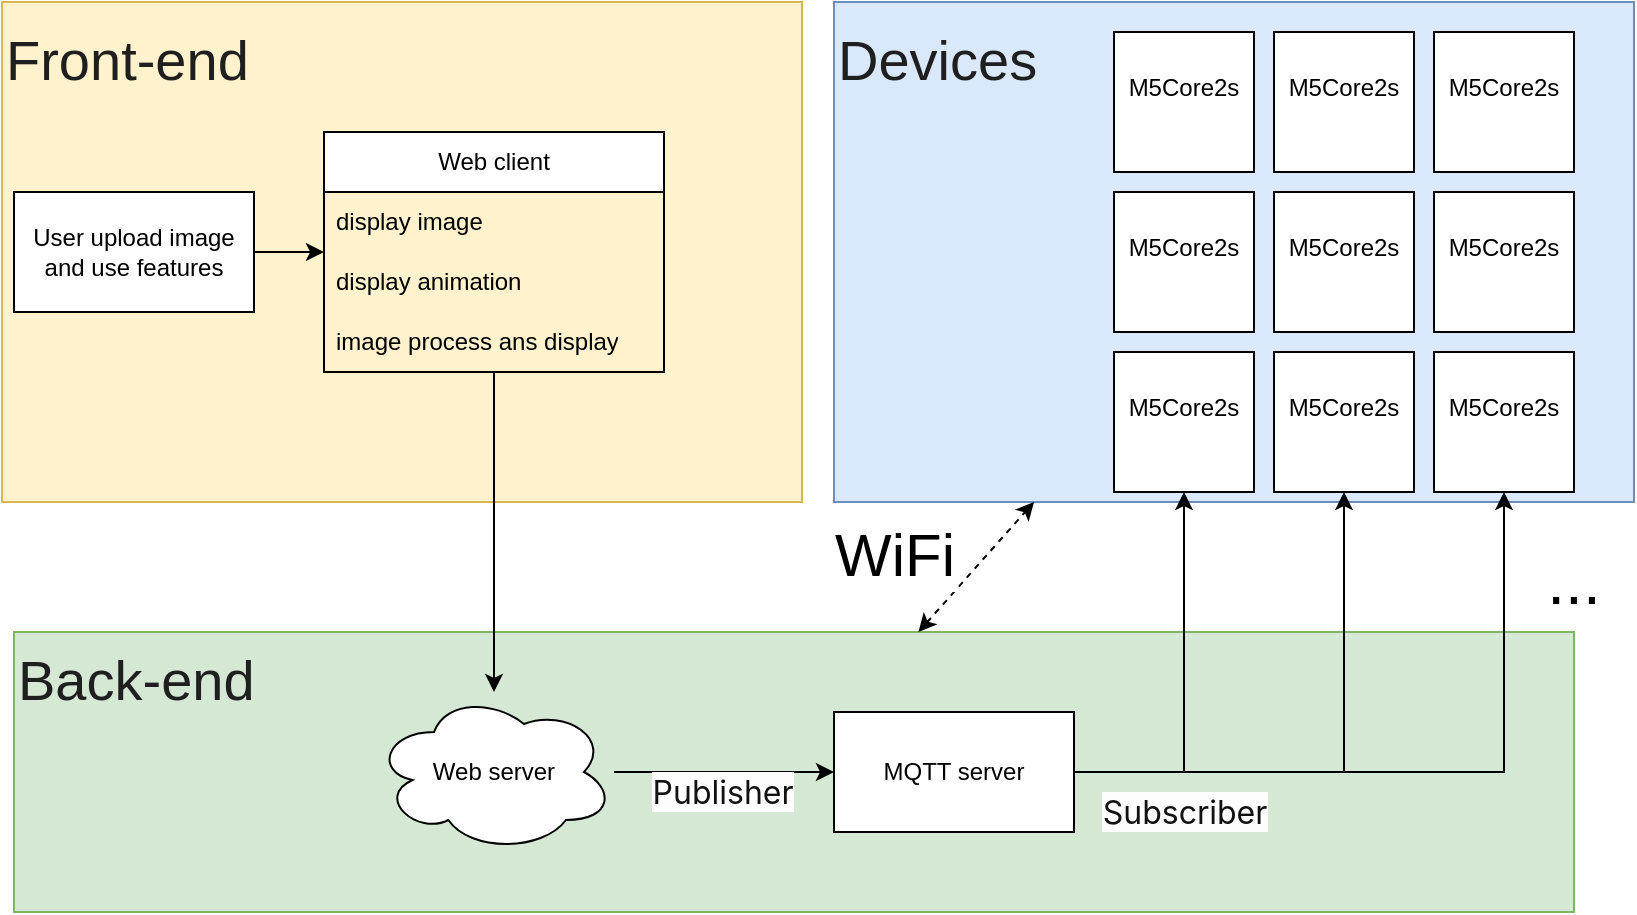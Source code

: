 <mxfile version="24.3.1" type="github">
  <diagram id="prtHgNgQTEPvFCAcTncT" name="Page-1">
    <mxGraphModel dx="794" dy="458" grid="1" gridSize="10" guides="1" tooltips="1" connect="1" arrows="1" fold="1" page="1" pageScale="1" pageWidth="827" pageHeight="1169" math="0" shadow="0">
      <root>
        <mxCell id="0" />
        <mxCell id="1" parent="0" />
        <mxCell id="ECZS6urQ88kVA5Ex51Vr-15" value="&lt;span style=&quot;color: rgb(31, 31, 31); font-family: &amp;quot;Google Sans&amp;quot;, arial, sans-serif-medium, sans-serif; font-size: 28px;&quot;&gt;Devices&lt;/span&gt;&lt;br&gt;&lt;div&gt;&lt;font style=&quot;font-size: 32px;&quot;&gt;&lt;br&gt;&lt;/font&gt;&lt;/div&gt;&lt;div&gt;&lt;font style=&quot;font-size: 32px;&quot;&gt;&lt;br&gt;&lt;/font&gt;&lt;/div&gt;&lt;div&gt;&lt;font style=&quot;font-size: 32px;&quot;&gt;&lt;br&gt;&lt;/font&gt;&lt;/div&gt;&lt;div&gt;&lt;font style=&quot;font-size: 32px;&quot;&gt;&lt;br&gt;&lt;/font&gt;&lt;/div&gt;&lt;div&gt;&lt;font style=&quot;font-size: 32px;&quot;&gt;&lt;br&gt;&lt;/font&gt;&lt;/div&gt;" style="rounded=0;whiteSpace=wrap;html=1;fillColor=#dae8fc;strokeColor=#6c8ebf;align=left;" vertex="1" parent="1">
          <mxGeometry x="430" y="15" width="400" height="250" as="geometry" />
        </mxCell>
        <mxCell id="ECZS6urQ88kVA5Ex51Vr-16" value="&lt;span style=&quot;color: rgb(31, 31, 31); font-family: &amp;quot;Google Sans&amp;quot;, arial, sans-serif-medium, sans-serif; font-size: 28px;&quot;&gt;Back-end&lt;/span&gt;&lt;br&gt;&lt;div&gt;&lt;br&gt;&lt;/div&gt;&lt;div&gt;&lt;font style=&quot;font-size: 32px;&quot;&gt;&lt;br&gt;&lt;/font&gt;&lt;/div&gt;&lt;div&gt;&lt;font style=&quot;font-size: 32px;&quot;&gt;&lt;br&gt;&lt;/font&gt;&lt;/div&gt;" style="rounded=0;whiteSpace=wrap;html=1;fillColor=#d5e8d4;strokeColor=#82b366;align=left;" vertex="1" parent="1">
          <mxGeometry x="20" y="330" width="780" height="140" as="geometry" />
        </mxCell>
        <mxCell id="ECZS6urQ88kVA5Ex51Vr-14" value="&lt;span style=&quot;color: rgb(31, 31, 31); font-family: &amp;quot;Google Sans&amp;quot;, arial, sans-serif-medium, sans-serif; font-size: 28px;&quot;&gt;Front-end&lt;/span&gt;&lt;br&gt;&lt;div&gt;&lt;font style=&quot;font-size: 32px;&quot;&gt;&lt;br&gt;&lt;/font&gt;&lt;/div&gt;&lt;div&gt;&lt;font style=&quot;font-size: 32px;&quot;&gt;&lt;br&gt;&lt;/font&gt;&lt;/div&gt;&lt;div&gt;&lt;font style=&quot;font-size: 32px;&quot;&gt;&lt;br&gt;&lt;/font&gt;&lt;/div&gt;&lt;div&gt;&lt;font style=&quot;font-size: 32px;&quot;&gt;&lt;br&gt;&lt;/font&gt;&lt;/div&gt;&lt;div&gt;&lt;font style=&quot;font-size: 32px;&quot;&gt;&lt;br&gt;&lt;/font&gt;&lt;/div&gt;" style="rounded=0;whiteSpace=wrap;html=1;fillColor=#fff2cc;strokeColor=#d6b656;align=left;" vertex="1" parent="1">
          <mxGeometry x="14" y="15" width="400" height="250" as="geometry" />
        </mxCell>
        <mxCell id="ECZS6urQ88kVA5Ex51Vr-11" value="" style="edgeStyle=orthogonalEdgeStyle;rounded=0;orthogonalLoop=1;jettySize=auto;html=1;" edge="1" parent="1" source="ECZS6urQ88kVA5Ex51Vr-1" target="ECZS6urQ88kVA5Ex51Vr-10">
          <mxGeometry relative="1" as="geometry" />
        </mxCell>
        <mxCell id="ECZS6urQ88kVA5Ex51Vr-12" value="&lt;span style=&quot;color: rgb(17, 17, 17); font-family: -apple-system, BlinkMacSystemFont, &amp;quot;Segoe UI&amp;quot;, Roboto, Helvetica, Arial, sans-serif, &amp;quot;Apple Color Emoji&amp;quot;, &amp;quot;Segoe UI Emoji&amp;quot;, &amp;quot;Segoe UI Symbol&amp;quot;; font-size: 16px; text-align: start; text-wrap: wrap; background-color: rgb(253, 253, 253);&quot;&gt;Publisher&lt;/span&gt;" style="edgeLabel;html=1;align=center;verticalAlign=middle;resizable=0;points=[];" vertex="1" connectable="0" parent="ECZS6urQ88kVA5Ex51Vr-11">
          <mxGeometry x="-0.21" y="-3" relative="1" as="geometry">
            <mxPoint x="10" y="7" as="offset" />
          </mxGeometry>
        </mxCell>
        <mxCell id="ECZS6urQ88kVA5Ex51Vr-1" value="Web server" style="ellipse;shape=cloud;whiteSpace=wrap;html=1;" vertex="1" parent="1">
          <mxGeometry x="200" y="360" width="120" height="80" as="geometry" />
        </mxCell>
        <mxCell id="ECZS6urQ88kVA5Ex51Vr-3" style="edgeStyle=orthogonalEdgeStyle;rounded=0;orthogonalLoop=1;jettySize=auto;html=1;" edge="1" parent="1" source="ECZS6urQ88kVA5Ex51Vr-6" target="ECZS6urQ88kVA5Ex51Vr-1">
          <mxGeometry relative="1" as="geometry">
            <mxPoint x="250" y="170" as="sourcePoint" />
          </mxGeometry>
        </mxCell>
        <mxCell id="ECZS6urQ88kVA5Ex51Vr-5" style="edgeStyle=orthogonalEdgeStyle;rounded=0;orthogonalLoop=1;jettySize=auto;html=1;exitX=1;exitY=0.5;exitDx=0;exitDy=0;" edge="1" parent="1" source="ECZS6urQ88kVA5Ex51Vr-4" target="ECZS6urQ88kVA5Ex51Vr-6">
          <mxGeometry relative="1" as="geometry">
            <mxPoint x="170" y="170" as="targetPoint" />
          </mxGeometry>
        </mxCell>
        <mxCell id="ECZS6urQ88kVA5Ex51Vr-4" value="User upload image and&amp;nbsp;use features" style="rounded=0;whiteSpace=wrap;html=1;" vertex="1" parent="1">
          <mxGeometry x="20" y="110" width="120" height="60" as="geometry" />
        </mxCell>
        <mxCell id="ECZS6urQ88kVA5Ex51Vr-6" value="Web client" style="swimlane;fontStyle=0;childLayout=stackLayout;horizontal=1;startSize=30;horizontalStack=0;resizeParent=1;resizeParentMax=0;resizeLast=0;collapsible=1;marginBottom=0;whiteSpace=wrap;html=1;" vertex="1" parent="1">
          <mxGeometry x="175" y="80" width="170" height="120" as="geometry">
            <mxRectangle x="180" y="80" width="100" height="30" as="alternateBounds" />
          </mxGeometry>
        </mxCell>
        <mxCell id="ECZS6urQ88kVA5Ex51Vr-7" value="display image" style="text;strokeColor=none;fillColor=none;align=left;verticalAlign=middle;spacingLeft=4;spacingRight=4;overflow=hidden;points=[[0,0.5],[1,0.5]];portConstraint=eastwest;rotatable=0;whiteSpace=wrap;html=1;" vertex="1" parent="ECZS6urQ88kVA5Ex51Vr-6">
          <mxGeometry y="30" width="170" height="30" as="geometry" />
        </mxCell>
        <mxCell id="ECZS6urQ88kVA5Ex51Vr-8" value="display animation" style="text;strokeColor=none;fillColor=none;align=left;verticalAlign=middle;spacingLeft=4;spacingRight=4;overflow=hidden;points=[[0,0.5],[1,0.5]];portConstraint=eastwest;rotatable=0;whiteSpace=wrap;html=1;" vertex="1" parent="ECZS6urQ88kVA5Ex51Vr-6">
          <mxGeometry y="60" width="170" height="30" as="geometry" />
        </mxCell>
        <mxCell id="ECZS6urQ88kVA5Ex51Vr-9" value="image process ans display" style="text;strokeColor=none;fillColor=none;align=left;verticalAlign=middle;spacingLeft=4;spacingRight=4;overflow=hidden;points=[[0,0.5],[1,0.5]];portConstraint=eastwest;rotatable=0;whiteSpace=wrap;html=1;" vertex="1" parent="ECZS6urQ88kVA5Ex51Vr-6">
          <mxGeometry y="90" width="170" height="30" as="geometry" />
        </mxCell>
        <mxCell id="ECZS6urQ88kVA5Ex51Vr-28" style="edgeStyle=orthogonalEdgeStyle;rounded=0;orthogonalLoop=1;jettySize=auto;html=1;" edge="1" parent="1" source="ECZS6urQ88kVA5Ex51Vr-10" target="ECZS6urQ88kVA5Ex51Vr-22">
          <mxGeometry relative="1" as="geometry" />
        </mxCell>
        <mxCell id="ECZS6urQ88kVA5Ex51Vr-29" style="edgeStyle=orthogonalEdgeStyle;rounded=0;orthogonalLoop=1;jettySize=auto;html=1;" edge="1" parent="1" source="ECZS6urQ88kVA5Ex51Vr-10" target="ECZS6urQ88kVA5Ex51Vr-25">
          <mxGeometry relative="1" as="geometry" />
        </mxCell>
        <mxCell id="ECZS6urQ88kVA5Ex51Vr-10" value="MQTT server" style="rounded=0;whiteSpace=wrap;html=1;" vertex="1" parent="1">
          <mxGeometry x="430" y="370" width="120" height="60" as="geometry" />
        </mxCell>
        <mxCell id="ECZS6urQ88kVA5Ex51Vr-17" value="&lt;span class=&quot;fontstyle0&quot;&gt;M5Core2s&lt;/span&gt; &lt;div&gt;&lt;br/&gt;&lt;/div&gt;" style="rounded=0;whiteSpace=wrap;html=1;" vertex="1" parent="1">
          <mxGeometry x="570" y="30" width="70" height="70" as="geometry" />
        </mxCell>
        <mxCell id="ECZS6urQ88kVA5Ex51Vr-18" value="&lt;span class=&quot;fontstyle0&quot;&gt;M5Core2s&lt;/span&gt; &lt;div&gt;&lt;br/&gt;&lt;/div&gt;" style="rounded=0;whiteSpace=wrap;html=1;" vertex="1" parent="1">
          <mxGeometry x="570" y="110" width="70" height="70" as="geometry" />
        </mxCell>
        <mxCell id="ECZS6urQ88kVA5Ex51Vr-26" style="edgeStyle=orthogonalEdgeStyle;rounded=0;orthogonalLoop=1;jettySize=auto;html=1;" edge="1" parent="1" source="ECZS6urQ88kVA5Ex51Vr-10" target="ECZS6urQ88kVA5Ex51Vr-19">
          <mxGeometry relative="1" as="geometry" />
        </mxCell>
        <mxCell id="ECZS6urQ88kVA5Ex51Vr-27" value="&lt;span style=&quot;color: rgb(17, 17, 17); font-family: -apple-system, BlinkMacSystemFont, &amp;quot;Segoe UI&amp;quot;, Roboto, Helvetica, Arial, sans-serif, &amp;quot;Apple Color Emoji&amp;quot;, &amp;quot;Segoe UI Emoji&amp;quot;, &amp;quot;Segoe UI Symbol&amp;quot;; font-size: 16px; text-align: start; text-wrap: wrap; background-color: rgb(253, 253, 253);&quot;&gt;Subscriber&lt;/span&gt;" style="edgeLabel;html=1;align=center;verticalAlign=middle;resizable=0;points=[];" vertex="1" connectable="0" parent="ECZS6urQ88kVA5Ex51Vr-26">
          <mxGeometry x="-0.057" y="-1" relative="1" as="geometry">
            <mxPoint x="-1" y="57" as="offset" />
          </mxGeometry>
        </mxCell>
        <mxCell id="ECZS6urQ88kVA5Ex51Vr-19" value="&lt;span class=&quot;fontstyle0&quot;&gt;M5Core2s&lt;/span&gt; &lt;div&gt;&lt;br/&gt;&lt;/div&gt;" style="rounded=0;whiteSpace=wrap;html=1;" vertex="1" parent="1">
          <mxGeometry x="570" y="190" width="70" height="70" as="geometry" />
        </mxCell>
        <mxCell id="ECZS6urQ88kVA5Ex51Vr-20" value="&lt;span class=&quot;fontstyle0&quot;&gt;M5Core2s&lt;/span&gt; &lt;div&gt;&lt;br/&gt;&lt;/div&gt;" style="rounded=0;whiteSpace=wrap;html=1;" vertex="1" parent="1">
          <mxGeometry x="650" y="30" width="70" height="70" as="geometry" />
        </mxCell>
        <mxCell id="ECZS6urQ88kVA5Ex51Vr-21" value="&lt;span class=&quot;fontstyle0&quot;&gt;M5Core2s&lt;/span&gt; &lt;div&gt;&lt;br/&gt;&lt;/div&gt;" style="rounded=0;whiteSpace=wrap;html=1;" vertex="1" parent="1">
          <mxGeometry x="650" y="110" width="70" height="70" as="geometry" />
        </mxCell>
        <mxCell id="ECZS6urQ88kVA5Ex51Vr-22" value="&lt;span class=&quot;fontstyle0&quot;&gt;M5Core2s&lt;/span&gt; &lt;div&gt;&lt;br/&gt;&lt;/div&gt;" style="rounded=0;whiteSpace=wrap;html=1;" vertex="1" parent="1">
          <mxGeometry x="650" y="190" width="70" height="70" as="geometry" />
        </mxCell>
        <mxCell id="ECZS6urQ88kVA5Ex51Vr-23" value="&lt;span class=&quot;fontstyle0&quot;&gt;M5Core2s&lt;/span&gt; &lt;div&gt;&lt;br/&gt;&lt;/div&gt;" style="rounded=0;whiteSpace=wrap;html=1;" vertex="1" parent="1">
          <mxGeometry x="730" y="30" width="70" height="70" as="geometry" />
        </mxCell>
        <mxCell id="ECZS6urQ88kVA5Ex51Vr-24" value="&lt;span class=&quot;fontstyle0&quot;&gt;M5Core2s&lt;/span&gt; &lt;div&gt;&lt;br/&gt;&lt;/div&gt;" style="rounded=0;whiteSpace=wrap;html=1;" vertex="1" parent="1">
          <mxGeometry x="730" y="110" width="70" height="70" as="geometry" />
        </mxCell>
        <mxCell id="ECZS6urQ88kVA5Ex51Vr-25" value="&lt;span class=&quot;fontstyle0&quot;&gt;M5Core2s&lt;/span&gt; &lt;div&gt;&lt;br/&gt;&lt;/div&gt;" style="rounded=0;whiteSpace=wrap;html=1;" vertex="1" parent="1">
          <mxGeometry x="730" y="190" width="70" height="70" as="geometry" />
        </mxCell>
        <mxCell id="ECZS6urQ88kVA5Ex51Vr-32" value="&lt;font style=&quot;font-size: 32px;&quot;&gt;...&lt;/font&gt;" style="text;html=1;align=center;verticalAlign=middle;whiteSpace=wrap;rounded=0;" vertex="1" parent="1">
          <mxGeometry x="770" y="290" width="60" height="30" as="geometry" />
        </mxCell>
        <mxCell id="ECZS6urQ88kVA5Ex51Vr-36" value="" style="endArrow=classic;startArrow=classic;html=1;rounded=0;entryX=0.25;entryY=1;entryDx=0;entryDy=0;dashed=1;" edge="1" parent="1" source="ECZS6urQ88kVA5Ex51Vr-16" target="ECZS6urQ88kVA5Ex51Vr-15">
          <mxGeometry width="50" height="50" relative="1" as="geometry">
            <mxPoint x="440" y="250" as="sourcePoint" />
            <mxPoint x="490" y="200" as="targetPoint" />
          </mxGeometry>
        </mxCell>
        <mxCell id="ECZS6urQ88kVA5Ex51Vr-37" value="&lt;font style=&quot;font-size: 30px;&quot;&gt;WiFi&lt;/font&gt;" style="edgeLabel;html=1;align=center;verticalAlign=middle;resizable=0;points=[];" vertex="1" connectable="0" parent="ECZS6urQ88kVA5Ex51Vr-36">
          <mxGeometry x="0.024" y="-3" relative="1" as="geometry">
            <mxPoint x="-44" y="-8" as="offset" />
          </mxGeometry>
        </mxCell>
      </root>
    </mxGraphModel>
  </diagram>
</mxfile>

